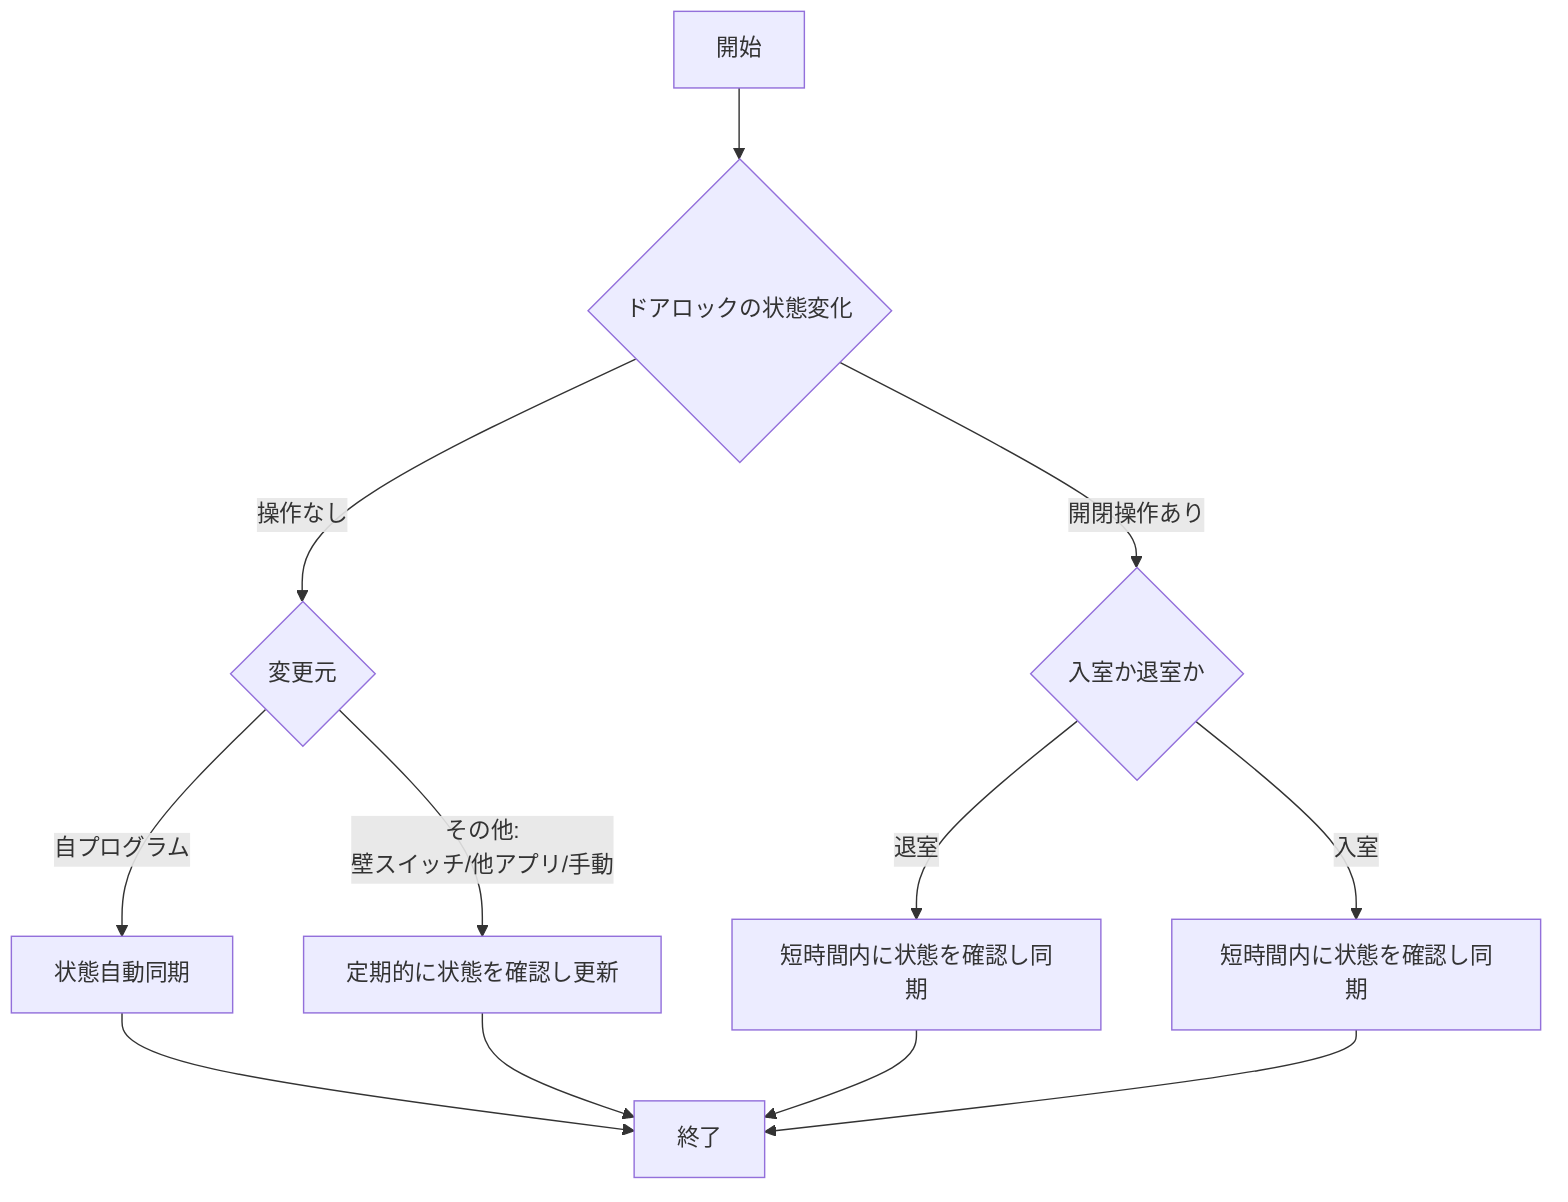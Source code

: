 graph TD
    A[開始] --> B{ドアロックの状態変化}
    B -->|操作なし| C{変更元}
    B -->|開閉操作あり| D{入室か退室か}
    
    C -->|自プログラム| E[状態自動同期]
    C -->|その他:<br>壁スイッチ/他アプリ/手動| F[定期的に状態を確認し更新]
    
    D -->|退室| G[短時間内に状態を確認し同期]
    D -->|入室| H[短時間内に状態を確認し同期]
    
    E --> I[終了]
    F --> I
    G --> I
    H --> I